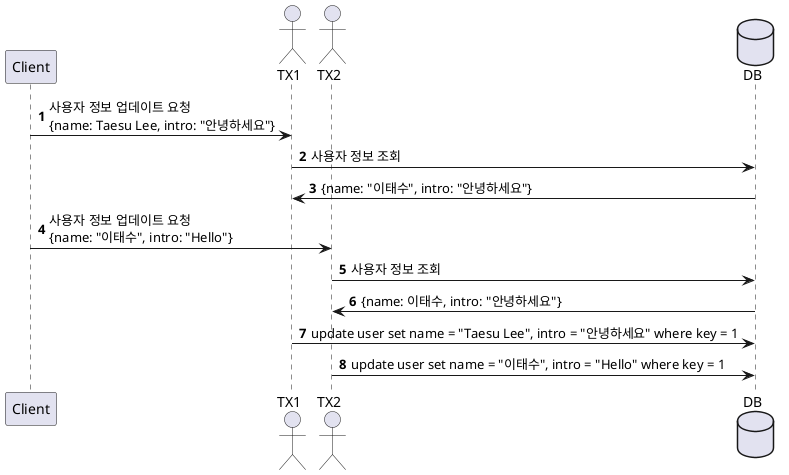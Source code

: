 @startuml
'https://plantuml.com/sequence-diagram

autonumber
participant  Client as Client
actor  TX1 as TX1
actor  TX2 as TX2
database  DB as DB

Client -> TX1 : 사용자 정보 업데이트 요청 \n{name: Taesu Lee, intro: "안녕하세요"}
TX1 -> DB : 사용자 정보 조회
DB -> TX1 : {name: "이태수", intro: "안녕하세요"}

Client -> TX2 : 사용자 정보 업데이트 요청 \n{name: "이태수", intro: "Hello"}
TX2 -> DB : 사용자 정보 조회
DB -> TX2 : {name: 이태수, intro: "안녕하세요"}

TX1 -> DB : update user set name = "Taesu Lee", intro = "안녕하세요" where key = 1
TX2 -> DB : update user set name = "이태수", intro = "Hello" where key = 1

@enduml
